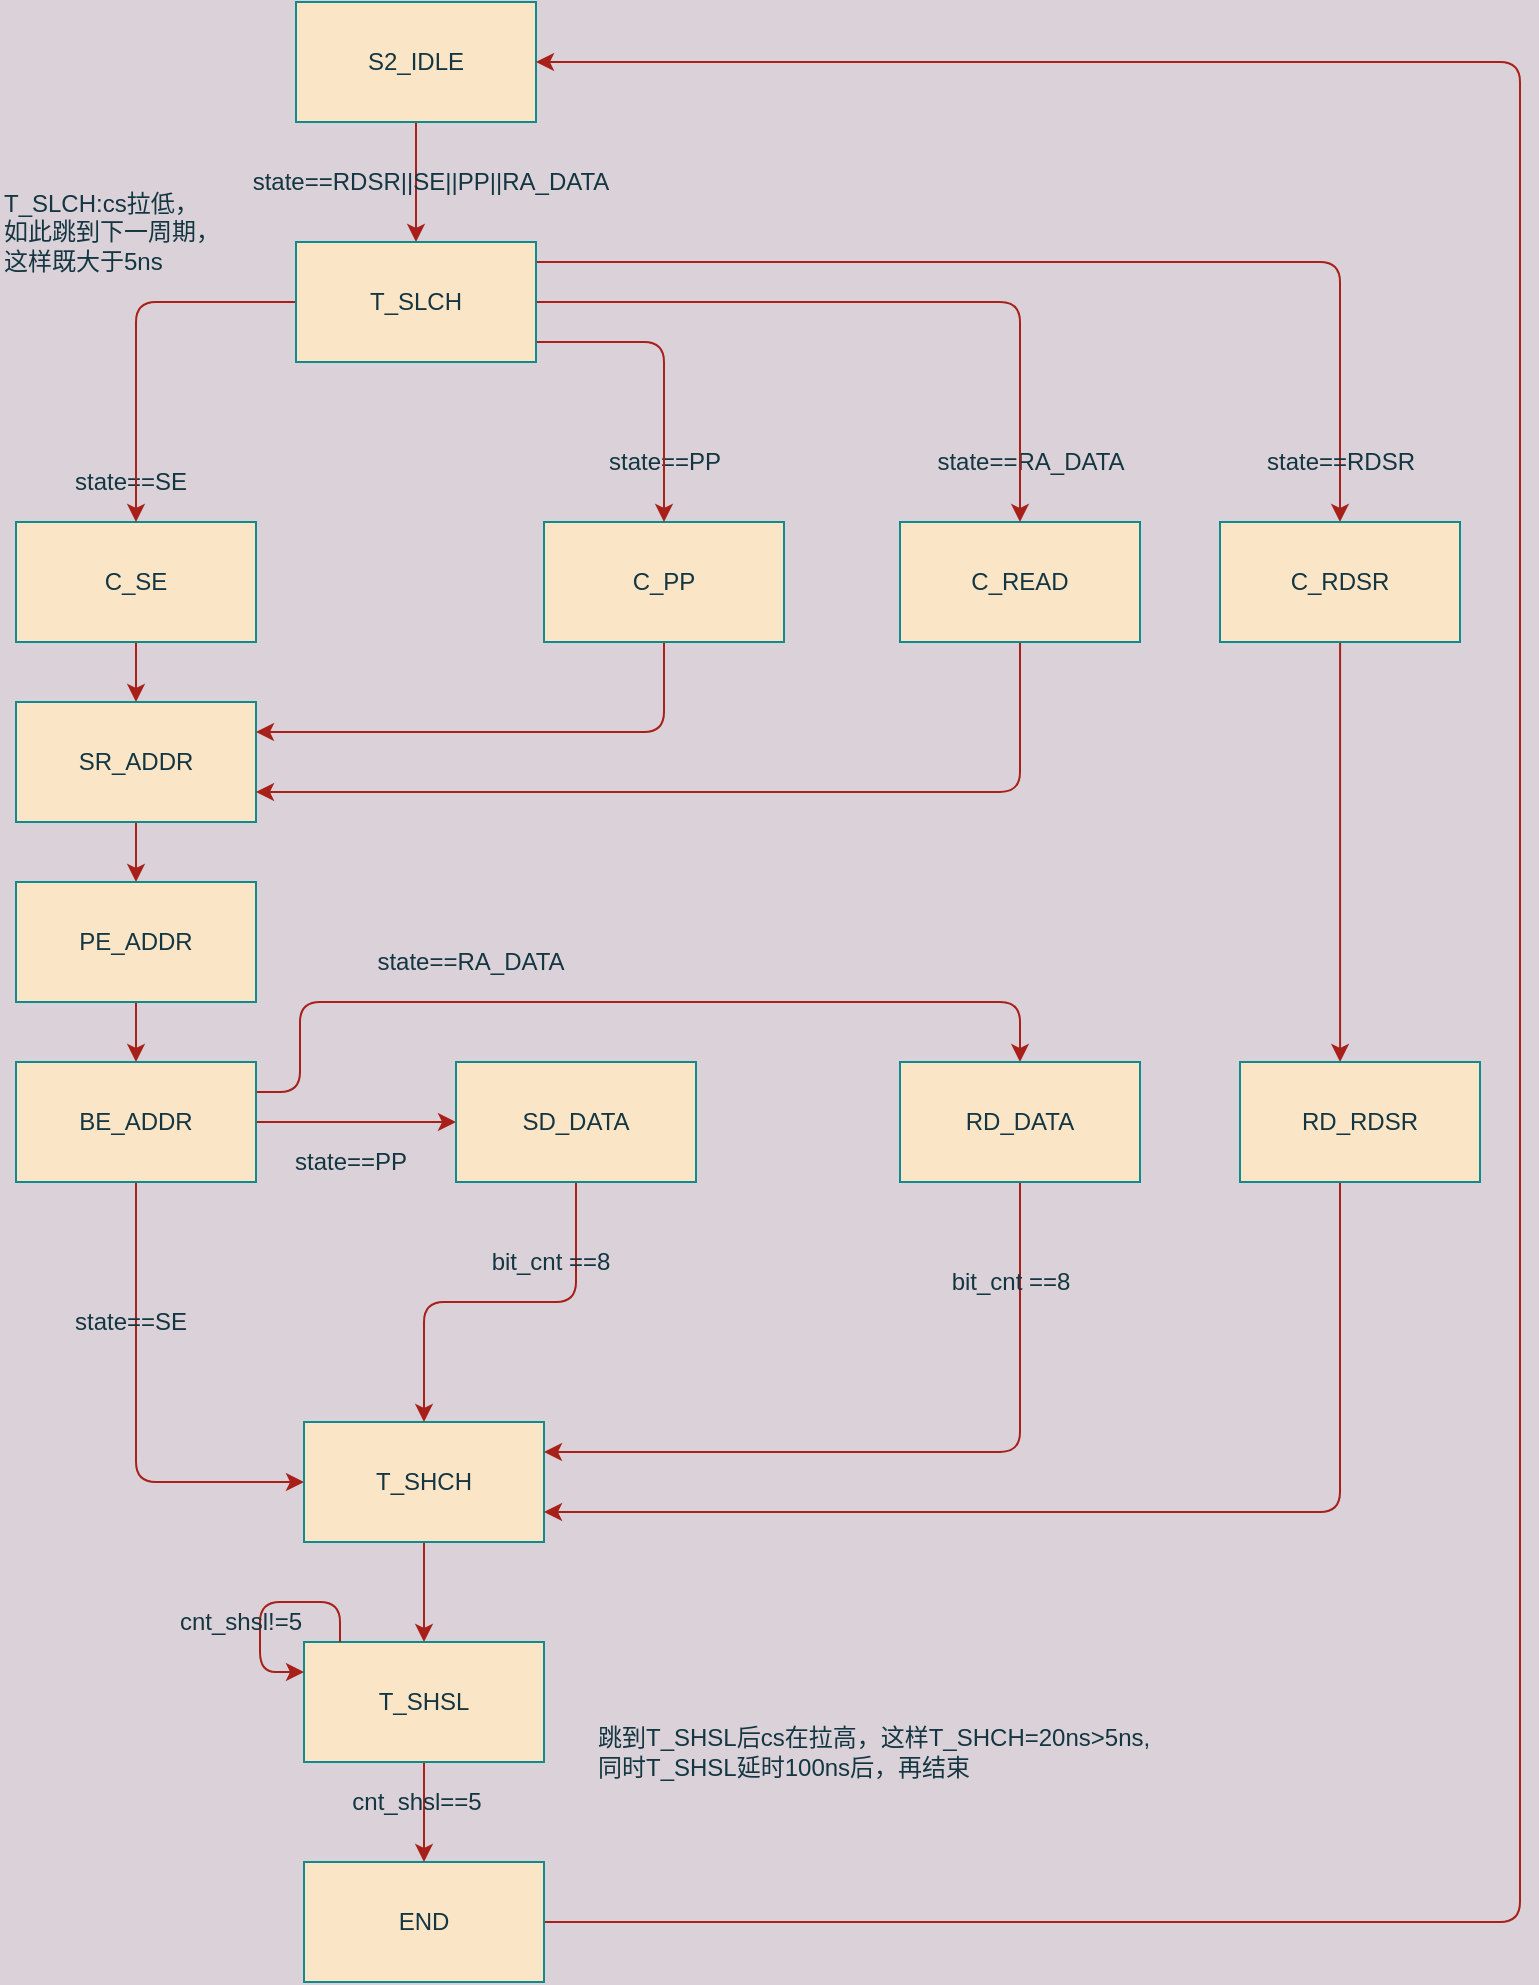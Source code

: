 <mxfile version="14.2.9" type="github">
  <diagram id="y9PfuHGtkb0Xi2rJtWgL" name="Page-1">
    <mxGraphModel dx="1350" dy="804" grid="1" gridSize="10" guides="1" tooltips="1" connect="1" arrows="1" fold="1" page="1" pageScale="1" pageWidth="827" pageHeight="1169" background="#DAD2D8" math="0" shadow="0">
      <root>
        <mxCell id="0" />
        <mxCell id="1" parent="0" />
        <mxCell id="nN14oj0gZmcJKw9xQ7Gt-3" style="edgeStyle=orthogonalEdgeStyle;curved=0;rounded=1;sketch=0;orthogonalLoop=1;jettySize=auto;html=1;entryX=0.5;entryY=0;entryDx=0;entryDy=0;strokeColor=#A8201A;fillColor=#FAE5C7;fontColor=#143642;labelBackgroundColor=#DAD2D8;" parent="1" source="mpRg7uGL-hKuVafOZky2-3" target="nN14oj0gZmcJKw9xQ7Gt-2" edge="1">
          <mxGeometry relative="1" as="geometry" />
        </mxCell>
        <mxCell id="mpRg7uGL-hKuVafOZky2-3" value="&lt;div&gt;S2_IDLE&lt;/div&gt;" style="whiteSpace=wrap;html=1;rounded=0;sketch=0;strokeColor=#0F8B8D;fillColor=#FAE5C7;fontColor=#143642;" parent="1" vertex="1">
          <mxGeometry x="178" y="40" width="120" height="60" as="geometry" />
        </mxCell>
        <mxCell id="mpRg7uGL-hKuVafOZky2-7" style="edgeStyle=orthogonalEdgeStyle;curved=0;rounded=1;sketch=0;orthogonalLoop=1;jettySize=auto;html=1;entryX=0.5;entryY=0;entryDx=0;entryDy=0;strokeColor=#A8201A;fillColor=#FAE5C7;fontColor=#143642;labelBackgroundColor=#DAD2D8;" parent="1" source="mpRg7uGL-hKuVafOZky2-4" target="mpRg7uGL-hKuVafOZky2-5" edge="1">
          <mxGeometry relative="1" as="geometry" />
        </mxCell>
        <mxCell id="mpRg7uGL-hKuVafOZky2-4" value="C_SE" style="whiteSpace=wrap;html=1;rounded=0;sketch=0;strokeColor=#0F8B8D;fillColor=#FAE5C7;fontColor=#143642;" parent="1" vertex="1">
          <mxGeometry x="38" y="300" width="120" height="60" as="geometry" />
        </mxCell>
        <mxCell id="mpRg7uGL-hKuVafOZky2-9" style="edgeStyle=orthogonalEdgeStyle;curved=0;rounded=1;sketch=0;orthogonalLoop=1;jettySize=auto;html=1;entryX=0.5;entryY=0;entryDx=0;entryDy=0;strokeColor=#A8201A;fillColor=#FAE5C7;fontColor=#143642;labelBackgroundColor=#DAD2D8;" parent="1" source="mpRg7uGL-hKuVafOZky2-5" target="mpRg7uGL-hKuVafOZky2-8" edge="1">
          <mxGeometry relative="1" as="geometry" />
        </mxCell>
        <mxCell id="mpRg7uGL-hKuVafOZky2-5" value="SR_ADDR" style="whiteSpace=wrap;html=1;rounded=0;sketch=0;strokeColor=#0F8B8D;fillColor=#FAE5C7;fontColor=#143642;" parent="1" vertex="1">
          <mxGeometry x="38" y="390" width="120" height="60" as="geometry" />
        </mxCell>
        <mxCell id="mpRg7uGL-hKuVafOZky2-11" style="edgeStyle=orthogonalEdgeStyle;curved=0;rounded=1;sketch=0;orthogonalLoop=1;jettySize=auto;html=1;strokeColor=#A8201A;fillColor=#FAE5C7;fontColor=#143642;labelBackgroundColor=#DAD2D8;" parent="1" source="mpRg7uGL-hKuVafOZky2-8" target="mpRg7uGL-hKuVafOZky2-10" edge="1">
          <mxGeometry relative="1" as="geometry" />
        </mxCell>
        <mxCell id="mpRg7uGL-hKuVafOZky2-8" value="PE_ADDR" style="whiteSpace=wrap;html=1;rounded=0;sketch=0;strokeColor=#0F8B8D;fillColor=#FAE5C7;fontColor=#143642;" parent="1" vertex="1">
          <mxGeometry x="38" y="480" width="120" height="60" as="geometry" />
        </mxCell>
        <mxCell id="mpRg7uGL-hKuVafOZky2-26" style="edgeStyle=orthogonalEdgeStyle;curved=0;rounded=1;sketch=0;orthogonalLoop=1;jettySize=auto;html=1;entryX=0;entryY=0.5;entryDx=0;entryDy=0;strokeColor=#A8201A;fillColor=#FAE5C7;fontColor=#143642;labelBackgroundColor=#DAD2D8;" parent="1" source="mpRg7uGL-hKuVafOZky2-10" target="mpRg7uGL-hKuVafOZky2-25" edge="1">
          <mxGeometry relative="1" as="geometry" />
        </mxCell>
        <mxCell id="4_lUSXkcKFkcI5uqRMfD-8" style="edgeStyle=orthogonalEdgeStyle;curved=0;rounded=1;sketch=0;orthogonalLoop=1;jettySize=auto;html=1;exitX=1;exitY=0.25;exitDx=0;exitDy=0;entryX=0.5;entryY=0;entryDx=0;entryDy=0;strokeColor=#A8201A;fillColor=#FAE5C7;fontColor=#143642;labelBackgroundColor=#DAD2D8;" parent="1" source="mpRg7uGL-hKuVafOZky2-10" target="4_lUSXkcKFkcI5uqRMfD-7" edge="1">
          <mxGeometry relative="1" as="geometry">
            <Array as="points">
              <mxPoint x="180" y="585" />
              <mxPoint x="180" y="540" />
              <mxPoint x="540" y="540" />
            </Array>
          </mxGeometry>
        </mxCell>
        <mxCell id="QHvNHM5LutkKZke6r-BI-2" style="edgeStyle=orthogonalEdgeStyle;curved=0;rounded=1;sketch=0;orthogonalLoop=1;jettySize=auto;html=1;entryX=0;entryY=0.5;entryDx=0;entryDy=0;strokeColor=#A8201A;fillColor=#FAE5C7;fontColor=#143642;labelBackgroundColor=#DAD2D8;" parent="1" source="mpRg7uGL-hKuVafOZky2-10" target="mpRg7uGL-hKuVafOZky2-16" edge="1">
          <mxGeometry relative="1" as="geometry">
            <Array as="points">
              <mxPoint x="98" y="780" />
            </Array>
          </mxGeometry>
        </mxCell>
        <mxCell id="mpRg7uGL-hKuVafOZky2-10" value="BE_ADDR" style="whiteSpace=wrap;html=1;rounded=0;sketch=0;strokeColor=#0F8B8D;fillColor=#FAE5C7;fontColor=#143642;" parent="1" vertex="1">
          <mxGeometry x="38" y="570" width="120" height="60" as="geometry" />
        </mxCell>
        <mxCell id="nN14oj0gZmcJKw9xQ7Gt-16" style="edgeStyle=orthogonalEdgeStyle;curved=0;rounded=1;sketch=0;orthogonalLoop=1;jettySize=auto;html=1;entryX=0.5;entryY=0;entryDx=0;entryDy=0;strokeColor=#A8201A;fillColor=#FAE5C7;fontColor=#143642;labelBackgroundColor=#DAD2D8;" parent="1" source="mpRg7uGL-hKuVafOZky2-16" target="nN14oj0gZmcJKw9xQ7Gt-15" edge="1">
          <mxGeometry relative="1" as="geometry" />
        </mxCell>
        <mxCell id="mpRg7uGL-hKuVafOZky2-16" value="T_SHCH" style="whiteSpace=wrap;html=1;rounded=0;sketch=0;strokeColor=#0F8B8D;fillColor=#FAE5C7;fontColor=#143642;" parent="1" vertex="1">
          <mxGeometry x="182" y="750" width="120" height="60" as="geometry" />
        </mxCell>
        <mxCell id="mpRg7uGL-hKuVafOZky2-17" value="state==SE" style="text;html=1;align=center;verticalAlign=middle;resizable=0;points=[];autosize=1;fontColor=#143642;" parent="1" vertex="1">
          <mxGeometry x="60" y="270" width="70" height="20" as="geometry" />
        </mxCell>
        <mxCell id="4_lUSXkcKFkcI5uqRMfD-5" style="edgeStyle=orthogonalEdgeStyle;curved=0;rounded=1;sketch=0;orthogonalLoop=1;jettySize=auto;html=1;entryX=1;entryY=0.25;entryDx=0;entryDy=0;strokeColor=#A8201A;fillColor=#FAE5C7;fontColor=#143642;labelBackgroundColor=#DAD2D8;" parent="1" source="mpRg7uGL-hKuVafOZky2-19" target="mpRg7uGL-hKuVafOZky2-5" edge="1">
          <mxGeometry relative="1" as="geometry">
            <Array as="points">
              <mxPoint x="362" y="405" />
            </Array>
          </mxGeometry>
        </mxCell>
        <mxCell id="mpRg7uGL-hKuVafOZky2-19" value="C_PP" style="whiteSpace=wrap;html=1;rounded=0;sketch=0;strokeColor=#0F8B8D;fillColor=#FAE5C7;fontColor=#143642;" parent="1" vertex="1">
          <mxGeometry x="302" y="300" width="120" height="60" as="geometry" />
        </mxCell>
        <mxCell id="mpRg7uGL-hKuVafOZky2-22" value="state==PP" style="text;html=1;align=center;verticalAlign=middle;resizable=0;points=[];autosize=1;fontColor=#143642;" parent="1" vertex="1">
          <mxGeometry x="327" y="260" width="70" height="20" as="geometry" />
        </mxCell>
        <mxCell id="QHvNHM5LutkKZke6r-BI-3" style="edgeStyle=orthogonalEdgeStyle;curved=0;rounded=1;sketch=0;orthogonalLoop=1;jettySize=auto;html=1;entryX=0.5;entryY=0;entryDx=0;entryDy=0;strokeColor=#A8201A;fillColor=#FAE5C7;fontColor=#143642;labelBackgroundColor=#DAD2D8;" parent="1" source="mpRg7uGL-hKuVafOZky2-25" target="mpRg7uGL-hKuVafOZky2-16" edge="1">
          <mxGeometry relative="1" as="geometry" />
        </mxCell>
        <mxCell id="mpRg7uGL-hKuVafOZky2-25" value="SD_DATA" style="whiteSpace=wrap;html=1;rounded=0;sketch=0;strokeColor=#0F8B8D;fillColor=#FAE5C7;fontColor=#143642;" parent="1" vertex="1">
          <mxGeometry x="258" y="570" width="120" height="60" as="geometry" />
        </mxCell>
        <mxCell id="mpRg7uGL-hKuVafOZky2-27" value="state==PP" style="text;html=1;align=center;verticalAlign=middle;resizable=0;points=[];autosize=1;fontColor=#143642;" parent="1" vertex="1">
          <mxGeometry x="170" y="610" width="70" height="20" as="geometry" />
        </mxCell>
        <mxCell id="4_lUSXkcKFkcI5uqRMfD-6" style="edgeStyle=orthogonalEdgeStyle;curved=0;rounded=1;sketch=0;orthogonalLoop=1;jettySize=auto;html=1;entryX=1;entryY=0.75;entryDx=0;entryDy=0;strokeColor=#A8201A;fillColor=#FAE5C7;fontColor=#143642;labelBackgroundColor=#DAD2D8;" parent="1" source="4_lUSXkcKFkcI5uqRMfD-1" target="mpRg7uGL-hKuVafOZky2-5" edge="1">
          <mxGeometry relative="1" as="geometry">
            <Array as="points">
              <mxPoint x="540" y="435" />
            </Array>
          </mxGeometry>
        </mxCell>
        <mxCell id="4_lUSXkcKFkcI5uqRMfD-1" value="C_READ" style="whiteSpace=wrap;html=1;rounded=0;sketch=0;strokeColor=#0F8B8D;fillColor=#FAE5C7;fontColor=#143642;" parent="1" vertex="1">
          <mxGeometry x="480" y="300" width="120" height="60" as="geometry" />
        </mxCell>
        <mxCell id="4_lUSXkcKFkcI5uqRMfD-4" value="state==RA_DATA" style="text;html=1;align=center;verticalAlign=middle;resizable=0;points=[];autosize=1;fontColor=#143642;" parent="1" vertex="1">
          <mxGeometry x="490" y="260" width="110" height="20" as="geometry" />
        </mxCell>
        <mxCell id="nN14oj0gZmcJKw9xQ7Gt-13" style="edgeStyle=orthogonalEdgeStyle;curved=0;rounded=1;sketch=0;orthogonalLoop=1;jettySize=auto;html=1;entryX=1;entryY=0.25;entryDx=0;entryDy=0;strokeColor=#A8201A;fillColor=#FAE5C7;fontColor=#143642;labelBackgroundColor=#DAD2D8;" parent="1" source="4_lUSXkcKFkcI5uqRMfD-7" target="mpRg7uGL-hKuVafOZky2-16" edge="1">
          <mxGeometry relative="1" as="geometry">
            <Array as="points">
              <mxPoint x="540" y="765" />
            </Array>
          </mxGeometry>
        </mxCell>
        <mxCell id="4_lUSXkcKFkcI5uqRMfD-7" value="RD_DATA" style="whiteSpace=wrap;html=1;rounded=0;sketch=0;strokeColor=#0F8B8D;fillColor=#FAE5C7;fontColor=#143642;" parent="1" vertex="1">
          <mxGeometry x="480" y="570" width="120" height="60" as="geometry" />
        </mxCell>
        <mxCell id="4_lUSXkcKFkcI5uqRMfD-9" value="state==RA_DATA" style="text;html=1;align=center;verticalAlign=middle;resizable=0;points=[];autosize=1;fontColor=#143642;" parent="1" vertex="1">
          <mxGeometry x="210" y="510" width="110" height="20" as="geometry" />
        </mxCell>
        <mxCell id="QHvNHM5LutkKZke6r-BI-5" value="state==SE" style="text;html=1;align=center;verticalAlign=middle;resizable=0;points=[];autosize=1;fontColor=#143642;" parent="1" vertex="1">
          <mxGeometry x="60" y="690" width="70" height="20" as="geometry" />
        </mxCell>
        <mxCell id="nN14oj0gZmcJKw9xQ7Gt-5" style="edgeStyle=orthogonalEdgeStyle;curved=0;rounded=1;sketch=0;orthogonalLoop=1;jettySize=auto;html=1;entryX=0.5;entryY=0;entryDx=0;entryDy=0;strokeColor=#A8201A;fillColor=#FAE5C7;fontColor=#143642;labelBackgroundColor=#DAD2D8;" parent="1" source="nN14oj0gZmcJKw9xQ7Gt-2" target="mpRg7uGL-hKuVafOZky2-4" edge="1">
          <mxGeometry relative="1" as="geometry" />
        </mxCell>
        <mxCell id="nN14oj0gZmcJKw9xQ7Gt-6" style="edgeStyle=orthogonalEdgeStyle;curved=0;rounded=1;sketch=0;orthogonalLoop=1;jettySize=auto;html=1;entryX=0.5;entryY=0;entryDx=0;entryDy=0;strokeColor=#A8201A;fillColor=#FAE5C7;fontColor=#143642;labelBackgroundColor=#DAD2D8;" parent="1" source="nN14oj0gZmcJKw9xQ7Gt-2" target="mpRg7uGL-hKuVafOZky2-19" edge="1">
          <mxGeometry relative="1" as="geometry">
            <Array as="points">
              <mxPoint x="362" y="210" />
            </Array>
          </mxGeometry>
        </mxCell>
        <mxCell id="nN14oj0gZmcJKw9xQ7Gt-7" style="edgeStyle=orthogonalEdgeStyle;curved=0;rounded=1;sketch=0;orthogonalLoop=1;jettySize=auto;html=1;entryX=0.5;entryY=0;entryDx=0;entryDy=0;strokeColor=#A8201A;fillColor=#FAE5C7;fontColor=#143642;labelBackgroundColor=#DAD2D8;" parent="1" source="nN14oj0gZmcJKw9xQ7Gt-2" target="4_lUSXkcKFkcI5uqRMfD-1" edge="1">
          <mxGeometry relative="1" as="geometry">
            <Array as="points">
              <mxPoint x="540" y="190" />
            </Array>
          </mxGeometry>
        </mxCell>
        <mxCell id="nN14oj0gZmcJKw9xQ7Gt-9" style="edgeStyle=orthogonalEdgeStyle;curved=0;rounded=1;sketch=0;orthogonalLoop=1;jettySize=auto;html=1;entryX=0.5;entryY=0;entryDx=0;entryDy=0;strokeColor=#A8201A;fillColor=#FAE5C7;fontColor=#143642;labelBackgroundColor=#DAD2D8;" parent="1" source="nN14oj0gZmcJKw9xQ7Gt-2" target="nN14oj0gZmcJKw9xQ7Gt-8" edge="1">
          <mxGeometry relative="1" as="geometry">
            <Array as="points">
              <mxPoint x="700" y="170" />
            </Array>
          </mxGeometry>
        </mxCell>
        <mxCell id="nN14oj0gZmcJKw9xQ7Gt-2" value="T_SLCH" style="whiteSpace=wrap;html=1;rounded=0;sketch=0;strokeColor=#0F8B8D;fillColor=#FAE5C7;fontColor=#143642;" parent="1" vertex="1">
          <mxGeometry x="178" y="160" width="120" height="60" as="geometry" />
        </mxCell>
        <mxCell id="nN14oj0gZmcJKw9xQ7Gt-4" value="state==RDSR||SE||PP||RA_DATA" style="text;html=1;align=center;verticalAlign=middle;resizable=0;points=[];autosize=1;fontColor=#143642;" parent="1" vertex="1">
          <mxGeometry x="150" y="120" width="190" height="20" as="geometry" />
        </mxCell>
        <mxCell id="imQeJ4v81Es_b5_ZdpWT-2" style="edgeStyle=orthogonalEdgeStyle;curved=0;rounded=1;sketch=0;orthogonalLoop=1;jettySize=auto;html=1;entryX=0.417;entryY=0;entryDx=0;entryDy=0;entryPerimeter=0;strokeColor=#A8201A;fillColor=#FAE5C7;fontColor=#143642;" edge="1" parent="1" source="nN14oj0gZmcJKw9xQ7Gt-8" target="imQeJ4v81Es_b5_ZdpWT-1">
          <mxGeometry relative="1" as="geometry" />
        </mxCell>
        <mxCell id="nN14oj0gZmcJKw9xQ7Gt-8" value="C_RDSR" style="whiteSpace=wrap;html=1;rounded=0;sketch=0;strokeColor=#0F8B8D;fillColor=#FAE5C7;fontColor=#143642;" parent="1" vertex="1">
          <mxGeometry x="640" y="300" width="120" height="60" as="geometry" />
        </mxCell>
        <mxCell id="nN14oj0gZmcJKw9xQ7Gt-10" value="state==RDSR" style="text;html=1;align=center;verticalAlign=middle;resizable=0;points=[];autosize=1;fontColor=#143642;" parent="1" vertex="1">
          <mxGeometry x="655" y="260" width="90" height="20" as="geometry" />
        </mxCell>
        <mxCell id="nN14oj0gZmcJKw9xQ7Gt-21" style="edgeStyle=orthogonalEdgeStyle;curved=0;rounded=1;sketch=0;orthogonalLoop=1;jettySize=auto;html=1;entryX=1;entryY=0.5;entryDx=0;entryDy=0;strokeColor=#A8201A;fillColor=#FAE5C7;fontColor=#143642;labelBackgroundColor=#DAD2D8;" parent="1" source="nN14oj0gZmcJKw9xQ7Gt-14" target="mpRg7uGL-hKuVafOZky2-3" edge="1">
          <mxGeometry relative="1" as="geometry">
            <Array as="points">
              <mxPoint x="790" y="1000" />
              <mxPoint x="790" y="70" />
            </Array>
          </mxGeometry>
        </mxCell>
        <mxCell id="nN14oj0gZmcJKw9xQ7Gt-14" value="END" style="whiteSpace=wrap;html=1;rounded=0;sketch=0;strokeColor=#0F8B8D;fillColor=#FAE5C7;fontColor=#143642;" parent="1" vertex="1">
          <mxGeometry x="182" y="970" width="120" height="60" as="geometry" />
        </mxCell>
        <mxCell id="nN14oj0gZmcJKw9xQ7Gt-18" style="edgeStyle=orthogonalEdgeStyle;curved=0;rounded=1;sketch=0;orthogonalLoop=1;jettySize=auto;html=1;entryX=0.5;entryY=0;entryDx=0;entryDy=0;strokeColor=#A8201A;fillColor=#FAE5C7;fontColor=#143642;labelBackgroundColor=#DAD2D8;" parent="1" source="nN14oj0gZmcJKw9xQ7Gt-15" target="nN14oj0gZmcJKw9xQ7Gt-14" edge="1">
          <mxGeometry relative="1" as="geometry" />
        </mxCell>
        <mxCell id="nN14oj0gZmcJKw9xQ7Gt-15" value="T_SHSL" style="whiteSpace=wrap;html=1;rounded=0;sketch=0;strokeColor=#0F8B8D;fillColor=#FAE5C7;fontColor=#143642;" parent="1" vertex="1">
          <mxGeometry x="182" y="860" width="120" height="60" as="geometry" />
        </mxCell>
        <mxCell id="nN14oj0gZmcJKw9xQ7Gt-19" value="bit_cnt ==8" style="text;html=1;align=center;verticalAlign=middle;resizable=0;points=[];autosize=1;fontColor=#143642;" parent="1" vertex="1">
          <mxGeometry x="270" y="660" width="70" height="20" as="geometry" />
        </mxCell>
        <mxCell id="nN14oj0gZmcJKw9xQ7Gt-20" value="bit_cnt ==8" style="text;html=1;align=center;verticalAlign=middle;resizable=0;points=[];autosize=1;fontColor=#143642;" parent="1" vertex="1">
          <mxGeometry x="500" y="670" width="70" height="20" as="geometry" />
        </mxCell>
        <mxCell id="nN14oj0gZmcJKw9xQ7Gt-22" value="&lt;div align=&quot;left&quot;&gt;T_SLCH:cs拉低，&lt;/div&gt;&lt;div align=&quot;left&quot;&gt;如此跳到下一周期，&lt;/div&gt;&lt;div align=&quot;left&quot;&gt;这样既大于5ns&lt;br&gt;&lt;/div&gt;" style="text;html=1;align=left;verticalAlign=middle;resizable=0;points=[];autosize=1;fontColor=#143642;" parent="1" vertex="1">
          <mxGeometry x="30" y="130" width="120" height="50" as="geometry" />
        </mxCell>
        <mxCell id="nN14oj0gZmcJKw9xQ7Gt-23" value="&lt;div&gt;跳到T_SHSL后cs在拉高，这样T_SHCH=20ns&amp;gt;5ns,&lt;/div&gt;&lt;div&gt;同时T_SHSL延时100ns后，再结束&lt;br&gt;&lt;/div&gt;" style="text;html=1;align=left;verticalAlign=middle;resizable=0;points=[];autosize=1;fontColor=#143642;" parent="1" vertex="1">
          <mxGeometry x="327" y="900" width="290" height="30" as="geometry" />
        </mxCell>
        <mxCell id="nN14oj0gZmcJKw9xQ7Gt-24" value="cnt_shsl==5" style="text;html=1;align=center;verticalAlign=middle;resizable=0;points=[];autosize=1;fontColor=#143642;" parent="1" vertex="1">
          <mxGeometry x="198" y="930" width="80" height="20" as="geometry" />
        </mxCell>
        <mxCell id="nN14oj0gZmcJKw9xQ7Gt-25" style="edgeStyle=orthogonalEdgeStyle;curved=0;rounded=1;sketch=0;orthogonalLoop=1;jettySize=auto;html=1;entryX=0;entryY=0.25;entryDx=0;entryDy=0;strokeColor=#A8201A;fillColor=#FAE5C7;fontColor=#143642;labelBackgroundColor=#DAD2D8;" parent="1" source="nN14oj0gZmcJKw9xQ7Gt-15" target="nN14oj0gZmcJKw9xQ7Gt-15" edge="1">
          <mxGeometry relative="1" as="geometry">
            <Array as="points">
              <mxPoint x="200" y="840" />
              <mxPoint x="160" y="840" />
              <mxPoint x="160" y="875" />
            </Array>
          </mxGeometry>
        </mxCell>
        <mxCell id="nN14oj0gZmcJKw9xQ7Gt-26" value="cnt_shsl!=5" style="text;html=1;align=center;verticalAlign=middle;resizable=0;points=[];autosize=1;fontColor=#143642;" parent="1" vertex="1">
          <mxGeometry x="110" y="840" width="80" height="20" as="geometry" />
        </mxCell>
        <mxCell id="imQeJ4v81Es_b5_ZdpWT-3" style="edgeStyle=orthogonalEdgeStyle;curved=0;rounded=1;sketch=0;orthogonalLoop=1;jettySize=auto;html=1;entryX=1;entryY=0.75;entryDx=0;entryDy=0;strokeColor=#A8201A;fillColor=#FAE5C7;fontColor=#143642;" edge="1" parent="1" source="imQeJ4v81Es_b5_ZdpWT-1" target="mpRg7uGL-hKuVafOZky2-16">
          <mxGeometry relative="1" as="geometry">
            <Array as="points">
              <mxPoint x="700" y="795" />
            </Array>
          </mxGeometry>
        </mxCell>
        <mxCell id="imQeJ4v81Es_b5_ZdpWT-1" value="RD_RDSR" style="whiteSpace=wrap;html=1;rounded=0;sketch=0;strokeColor=#0F8B8D;fillColor=#FAE5C7;fontColor=#143642;" vertex="1" parent="1">
          <mxGeometry x="650" y="570" width="120" height="60" as="geometry" />
        </mxCell>
      </root>
    </mxGraphModel>
  </diagram>
</mxfile>
